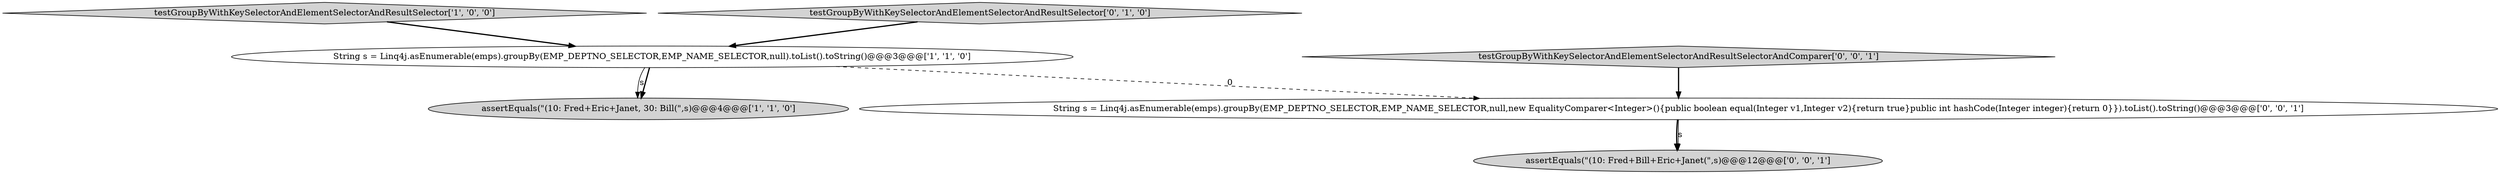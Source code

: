 digraph {
6 [style = filled, label = "assertEquals(\"(10: Fred+Bill+Eric+Janet(\",s)@@@12@@@['0', '0', '1']", fillcolor = lightgray, shape = ellipse image = "AAA0AAABBB3BBB"];
1 [style = filled, label = "testGroupByWithKeySelectorAndElementSelectorAndResultSelector['1', '0', '0']", fillcolor = lightgray, shape = diamond image = "AAA0AAABBB1BBB"];
3 [style = filled, label = "testGroupByWithKeySelectorAndElementSelectorAndResultSelector['0', '1', '0']", fillcolor = lightgray, shape = diamond image = "AAA0AAABBB2BBB"];
0 [style = filled, label = "String s = Linq4j.asEnumerable(emps).groupBy(EMP_DEPTNO_SELECTOR,EMP_NAME_SELECTOR,null).toList().toString()@@@3@@@['1', '1', '0']", fillcolor = white, shape = ellipse image = "AAA0AAABBB1BBB"];
5 [style = filled, label = "String s = Linq4j.asEnumerable(emps).groupBy(EMP_DEPTNO_SELECTOR,EMP_NAME_SELECTOR,null,new EqualityComparer<Integer>(){public boolean equal(Integer v1,Integer v2){return true}public int hashCode(Integer integer){return 0}}).toList().toString()@@@3@@@['0', '0', '1']", fillcolor = white, shape = ellipse image = "AAA0AAABBB3BBB"];
2 [style = filled, label = "assertEquals(\"(10: Fred+Eric+Janet, 30: Bill(\",s)@@@4@@@['1', '1', '0']", fillcolor = lightgray, shape = ellipse image = "AAA0AAABBB1BBB"];
4 [style = filled, label = "testGroupByWithKeySelectorAndElementSelectorAndResultSelectorAndComparer['0', '0', '1']", fillcolor = lightgray, shape = diamond image = "AAA0AAABBB3BBB"];
1->0 [style = bold, label=""];
5->6 [style = bold, label=""];
0->5 [style = dashed, label="0"];
5->6 [style = solid, label="s"];
0->2 [style = solid, label="s"];
4->5 [style = bold, label=""];
3->0 [style = bold, label=""];
0->2 [style = bold, label=""];
}
